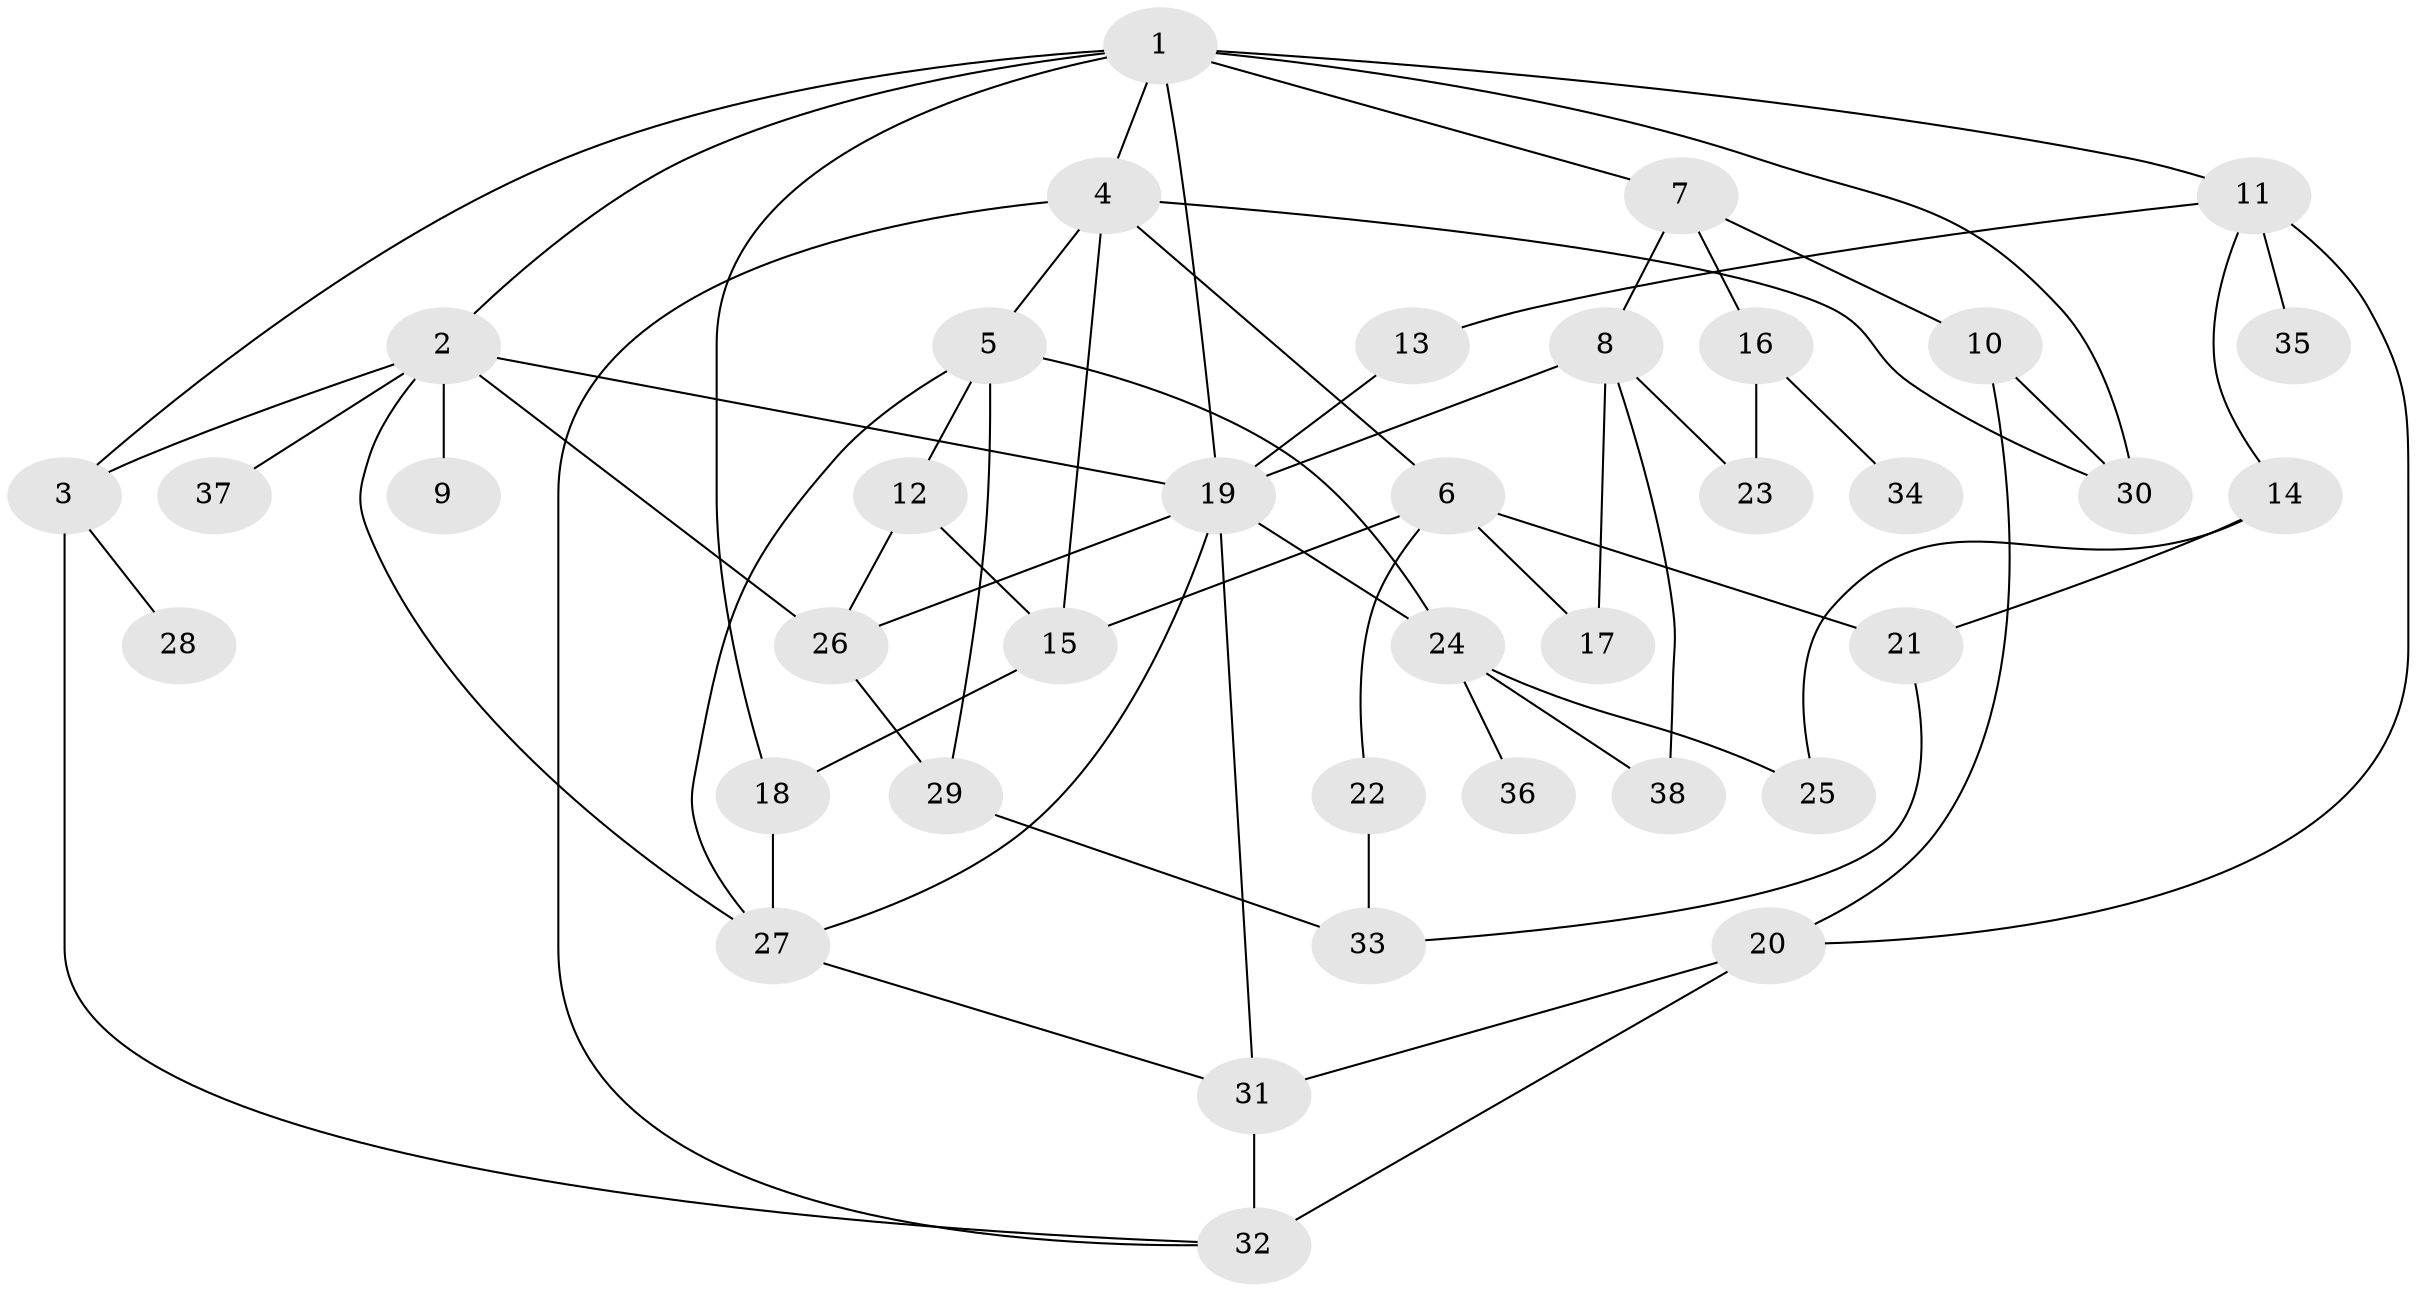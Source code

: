 // original degree distribution, {2: 0.22666666666666666, 7: 0.06666666666666667, 6: 0.02666666666666667, 5: 0.04, 1: 0.17333333333333334, 4: 0.08, 3: 0.38666666666666666}
// Generated by graph-tools (version 1.1) at 2025/49/03/04/25 22:49:02]
// undirected, 38 vertices, 66 edges
graph export_dot {
  node [color=gray90,style=filled];
  1;
  2;
  3;
  4;
  5;
  6;
  7;
  8;
  9;
  10;
  11;
  12;
  13;
  14;
  15;
  16;
  17;
  18;
  19;
  20;
  21;
  22;
  23;
  24;
  25;
  26;
  27;
  28;
  29;
  30;
  31;
  32;
  33;
  34;
  35;
  36;
  37;
  38;
  1 -- 2 [weight=1.0];
  1 -- 3 [weight=1.0];
  1 -- 4 [weight=1.0];
  1 -- 7 [weight=1.0];
  1 -- 11 [weight=1.0];
  1 -- 18 [weight=1.0];
  1 -- 19 [weight=1.0];
  1 -- 30 [weight=1.0];
  2 -- 3 [weight=1.0];
  2 -- 9 [weight=1.0];
  2 -- 19 [weight=1.0];
  2 -- 26 [weight=1.0];
  2 -- 27 [weight=1.0];
  2 -- 37 [weight=1.0];
  3 -- 28 [weight=1.0];
  3 -- 32 [weight=1.0];
  4 -- 5 [weight=1.0];
  4 -- 6 [weight=1.0];
  4 -- 15 [weight=1.0];
  4 -- 30 [weight=1.0];
  4 -- 32 [weight=1.0];
  5 -- 12 [weight=1.0];
  5 -- 24 [weight=1.0];
  5 -- 27 [weight=1.0];
  5 -- 29 [weight=1.0];
  6 -- 15 [weight=1.0];
  6 -- 17 [weight=1.0];
  6 -- 21 [weight=1.0];
  6 -- 22 [weight=1.0];
  7 -- 8 [weight=1.0];
  7 -- 10 [weight=1.0];
  7 -- 16 [weight=1.0];
  8 -- 17 [weight=1.0];
  8 -- 19 [weight=1.0];
  8 -- 23 [weight=2.0];
  8 -- 38 [weight=1.0];
  10 -- 20 [weight=1.0];
  10 -- 30 [weight=1.0];
  11 -- 13 [weight=1.0];
  11 -- 14 [weight=1.0];
  11 -- 20 [weight=2.0];
  11 -- 35 [weight=1.0];
  12 -- 15 [weight=2.0];
  12 -- 26 [weight=1.0];
  13 -- 19 [weight=2.0];
  14 -- 21 [weight=1.0];
  14 -- 25 [weight=1.0];
  15 -- 18 [weight=1.0];
  16 -- 23 [weight=1.0];
  16 -- 34 [weight=1.0];
  18 -- 27 [weight=1.0];
  19 -- 24 [weight=1.0];
  19 -- 26 [weight=1.0];
  19 -- 27 [weight=1.0];
  19 -- 31 [weight=1.0];
  20 -- 31 [weight=1.0];
  20 -- 32 [weight=2.0];
  21 -- 33 [weight=1.0];
  22 -- 33 [weight=1.0];
  24 -- 25 [weight=1.0];
  24 -- 36 [weight=1.0];
  24 -- 38 [weight=1.0];
  26 -- 29 [weight=1.0];
  27 -- 31 [weight=1.0];
  29 -- 33 [weight=1.0];
  31 -- 32 [weight=1.0];
}
